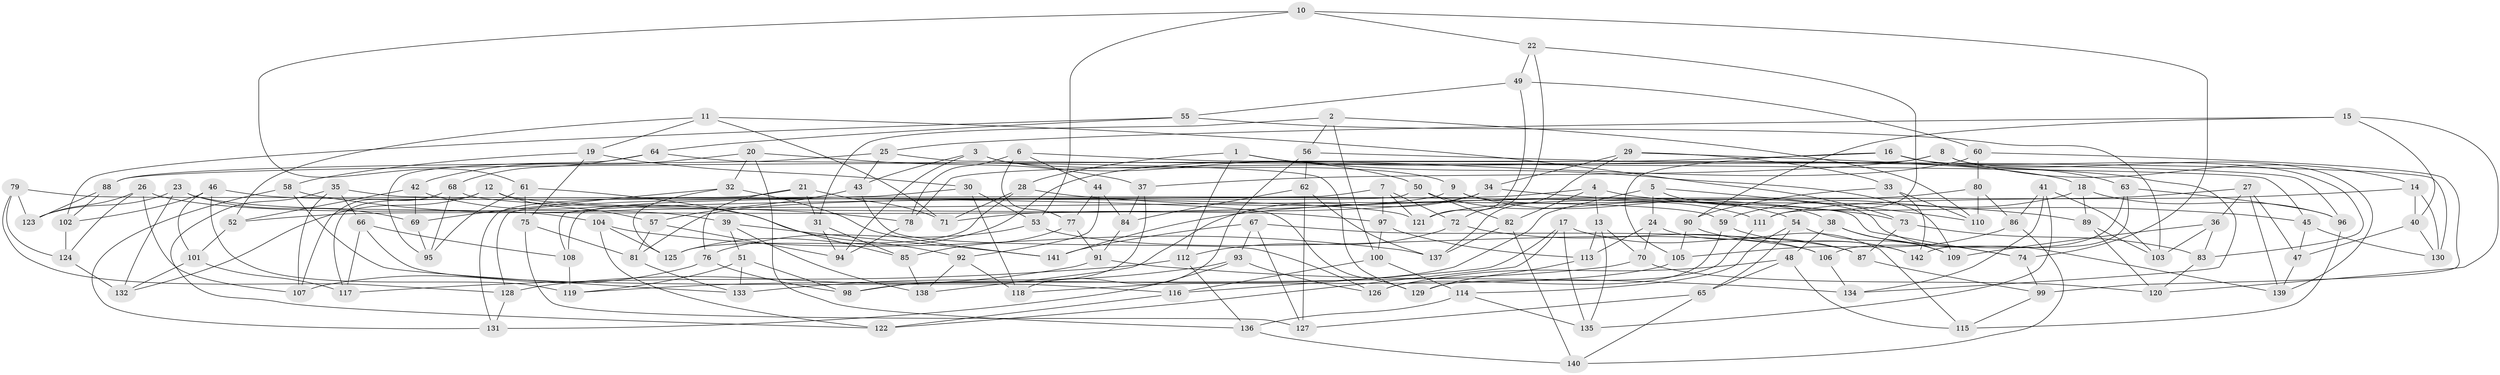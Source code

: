 // Generated by graph-tools (version 1.1) at 2025/38/03/09/25 02:38:15]
// undirected, 142 vertices, 284 edges
graph export_dot {
graph [start="1"]
  node [color=gray90,style=filled];
  1;
  2;
  3;
  4;
  5;
  6;
  7;
  8;
  9;
  10;
  11;
  12;
  13;
  14;
  15;
  16;
  17;
  18;
  19;
  20;
  21;
  22;
  23;
  24;
  25;
  26;
  27;
  28;
  29;
  30;
  31;
  32;
  33;
  34;
  35;
  36;
  37;
  38;
  39;
  40;
  41;
  42;
  43;
  44;
  45;
  46;
  47;
  48;
  49;
  50;
  51;
  52;
  53;
  54;
  55;
  56;
  57;
  58;
  59;
  60;
  61;
  62;
  63;
  64;
  65;
  66;
  67;
  68;
  69;
  70;
  71;
  72;
  73;
  74;
  75;
  76;
  77;
  78;
  79;
  80;
  81;
  82;
  83;
  84;
  85;
  86;
  87;
  88;
  89;
  90;
  91;
  92;
  93;
  94;
  95;
  96;
  97;
  98;
  99;
  100;
  101;
  102;
  103;
  104;
  105;
  106;
  107;
  108;
  109;
  110;
  111;
  112;
  113;
  114;
  115;
  116;
  117;
  118;
  119;
  120;
  121;
  122;
  123;
  124;
  125;
  126;
  127;
  128;
  129;
  130;
  131;
  132;
  133;
  134;
  135;
  136;
  137;
  138;
  139;
  140;
  141;
  142;
  1 -- 112;
  1 -- 109;
  1 -- 18;
  1 -- 28;
  2 -- 31;
  2 -- 110;
  2 -- 56;
  2 -- 100;
  3 -- 50;
  3 -- 9;
  3 -- 94;
  3 -- 43;
  4 -- 13;
  4 -- 81;
  4 -- 82;
  4 -- 45;
  5 -- 38;
  5 -- 98;
  5 -- 24;
  5 -- 110;
  6 -- 44;
  6 -- 78;
  6 -- 130;
  6 -- 77;
  7 -- 108;
  7 -- 121;
  7 -- 72;
  7 -- 97;
  8 -- 14;
  8 -- 37;
  8 -- 139;
  8 -- 78;
  9 -- 52;
  9 -- 54;
  9 -- 139;
  10 -- 74;
  10 -- 53;
  10 -- 22;
  10 -- 61;
  11 -- 52;
  11 -- 71;
  11 -- 73;
  11 -- 19;
  12 -- 117;
  12 -- 57;
  12 -- 132;
  12 -- 59;
  13 -- 70;
  13 -- 113;
  13 -- 135;
  14 -- 130;
  14 -- 141;
  14 -- 40;
  15 -- 25;
  15 -- 40;
  15 -- 120;
  15 -- 90;
  16 -- 63;
  16 -- 88;
  16 -- 83;
  16 -- 105;
  17 -- 135;
  17 -- 122;
  17 -- 116;
  17 -- 87;
  18 -- 89;
  18 -- 59;
  18 -- 96;
  19 -- 75;
  19 -- 58;
  19 -- 30;
  20 -- 42;
  20 -- 136;
  20 -- 32;
  20 -- 37;
  21 -- 76;
  21 -- 71;
  21 -- 31;
  21 -- 131;
  22 -- 72;
  22 -- 49;
  22 -- 111;
  23 -- 123;
  23 -- 69;
  23 -- 104;
  23 -- 132;
  24 -- 115;
  24 -- 70;
  24 -- 113;
  25 -- 43;
  25 -- 88;
  25 -- 45;
  26 -- 124;
  26 -- 107;
  26 -- 123;
  26 -- 39;
  27 -- 111;
  27 -- 47;
  27 -- 36;
  27 -- 139;
  28 -- 73;
  28 -- 125;
  28 -- 71;
  29 -- 34;
  29 -- 33;
  29 -- 137;
  29 -- 134;
  30 -- 118;
  30 -- 53;
  30 -- 128;
  31 -- 94;
  31 -- 85;
  32 -- 141;
  32 -- 69;
  32 -- 125;
  33 -- 142;
  33 -- 90;
  33 -- 110;
  34 -- 89;
  34 -- 138;
  34 -- 71;
  35 -- 107;
  35 -- 122;
  35 -- 66;
  35 -- 74;
  36 -- 103;
  36 -- 83;
  36 -- 109;
  37 -- 84;
  37 -- 98;
  38 -- 48;
  38 -- 74;
  38 -- 109;
  39 -- 51;
  39 -- 141;
  39 -- 138;
  40 -- 130;
  40 -- 47;
  41 -- 103;
  41 -- 135;
  41 -- 134;
  41 -- 86;
  42 -- 92;
  42 -- 52;
  42 -- 69;
  43 -- 126;
  43 -- 57;
  44 -- 92;
  44 -- 84;
  44 -- 77;
  45 -- 130;
  45 -- 47;
  46 -- 102;
  46 -- 121;
  46 -- 119;
  46 -- 101;
  47 -- 139;
  48 -- 126;
  48 -- 115;
  48 -- 65;
  49 -- 60;
  49 -- 55;
  49 -- 121;
  50 -- 82;
  50 -- 108;
  50 -- 111;
  51 -- 119;
  51 -- 98;
  51 -- 133;
  52 -- 101;
  53 -- 106;
  53 -- 76;
  54 -- 114;
  54 -- 109;
  54 -- 65;
  55 -- 103;
  55 -- 64;
  55 -- 102;
  56 -- 62;
  56 -- 118;
  56 -- 96;
  57 -- 81;
  57 -- 94;
  58 -- 131;
  58 -- 78;
  58 -- 133;
  59 -- 142;
  59 -- 126;
  60 -- 80;
  60 -- 125;
  60 -- 99;
  61 -- 95;
  61 -- 85;
  61 -- 75;
  62 -- 84;
  62 -- 137;
  62 -- 127;
  63 -- 106;
  63 -- 96;
  63 -- 142;
  64 -- 129;
  64 -- 95;
  64 -- 68;
  65 -- 140;
  65 -- 127;
  66 -- 117;
  66 -- 116;
  66 -- 108;
  67 -- 141;
  67 -- 87;
  67 -- 127;
  67 -- 93;
  68 -- 97;
  68 -- 95;
  68 -- 107;
  69 -- 95;
  70 -- 120;
  70 -- 119;
  72 -- 112;
  72 -- 106;
  73 -- 83;
  73 -- 87;
  74 -- 99;
  75 -- 127;
  75 -- 81;
  76 -- 98;
  76 -- 107;
  77 -- 91;
  77 -- 85;
  78 -- 94;
  79 -- 129;
  79 -- 123;
  79 -- 128;
  79 -- 124;
  80 -- 121;
  80 -- 86;
  80 -- 110;
  81 -- 133;
  82 -- 140;
  82 -- 137;
  83 -- 120;
  84 -- 91;
  85 -- 138;
  86 -- 140;
  86 -- 105;
  87 -- 99;
  88 -- 123;
  88 -- 102;
  89 -- 120;
  89 -- 103;
  90 -- 142;
  90 -- 105;
  91 -- 128;
  91 -- 134;
  92 -- 118;
  92 -- 138;
  93 -- 133;
  93 -- 126;
  93 -- 131;
  96 -- 115;
  97 -- 100;
  97 -- 113;
  99 -- 115;
  100 -- 114;
  100 -- 116;
  101 -- 117;
  101 -- 132;
  102 -- 124;
  104 -- 137;
  104 -- 125;
  104 -- 122;
  105 -- 118;
  106 -- 134;
  108 -- 119;
  111 -- 129;
  112 -- 117;
  112 -- 136;
  113 -- 129;
  114 -- 135;
  114 -- 136;
  116 -- 122;
  124 -- 132;
  128 -- 131;
  136 -- 140;
}
